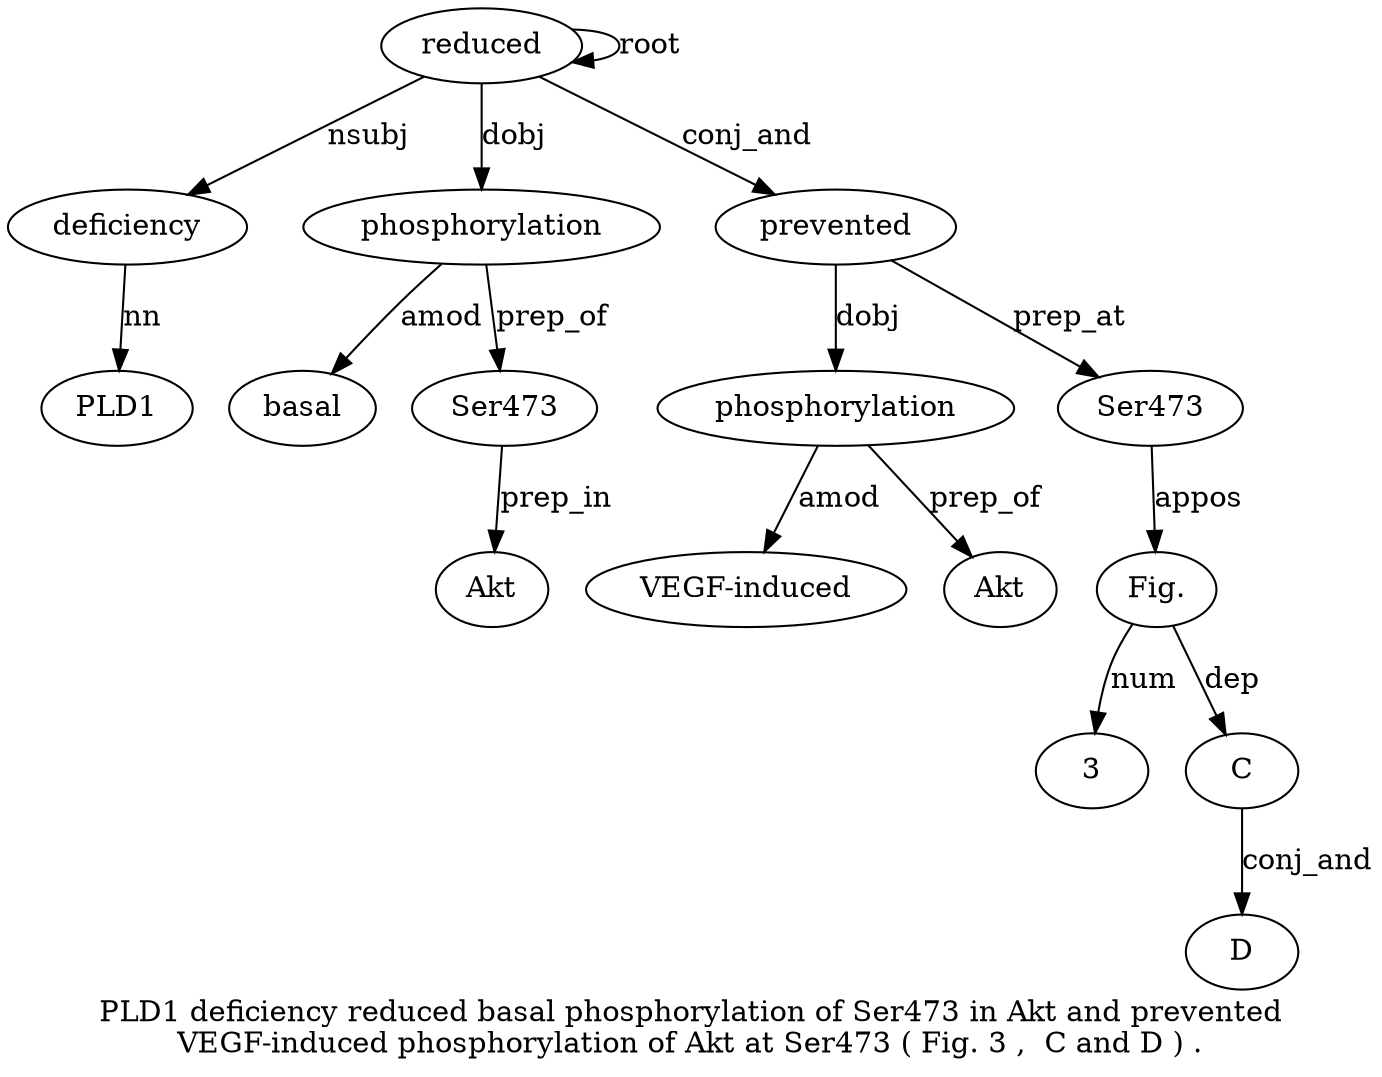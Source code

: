 digraph "PLD1 deficiency reduced basal phosphorylation of Ser473 in Akt and prevented VEGF-induced phosphorylation of Akt at Ser473 ( Fig. 3 ,  C and D ) ." {
label="PLD1 deficiency reduced basal phosphorylation of Ser473 in Akt and prevented
VEGF-induced phosphorylation of Akt at Ser473 ( Fig. 3 ,  C and D ) .";
deficiency2 [style=filled, fillcolor=white, label=deficiency];
PLD1 [style=filled, fillcolor=white, label=PLD1];
deficiency2 -> PLD1  [label=nn];
reduced3 [style=filled, fillcolor=white, label=reduced];
reduced3 -> deficiency2  [label=nsubj];
reduced3 -> reduced3  [label=root];
phosphorylation5 [style=filled, fillcolor=white, label=phosphorylation];
basal4 [style=filled, fillcolor=white, label=basal];
phosphorylation5 -> basal4  [label=amod];
reduced3 -> phosphorylation5  [label=dobj];
Ser473 [style=filled, fillcolor=white, label=Ser473];
phosphorylation5 -> Ser473  [label=prep_of];
Akt9 [style=filled, fillcolor=white, label=Akt];
Ser473 -> Akt9  [label=prep_in];
prevented11 [style=filled, fillcolor=white, label=prevented];
reduced3 -> prevented11  [label=conj_and];
phosphorylation13 [style=filled, fillcolor=white, label=phosphorylation];
"VEGF-induced12" [style=filled, fillcolor=white, label="VEGF-induced"];
phosphorylation13 -> "VEGF-induced12"  [label=amod];
prevented11 -> phosphorylation13  [label=dobj];
Akt15 [style=filled, fillcolor=white, label=Akt];
phosphorylation13 -> Akt15  [label=prep_of];
Ser4731 [style=filled, fillcolor=white, label=Ser473];
prevented11 -> Ser4731  [label=prep_at];
"Fig.19" [style=filled, fillcolor=white, label="Fig."];
Ser4731 -> "Fig.19"  [label=appos];
320 [style=filled, fillcolor=white, label=3];
"Fig.19" -> 320  [label=num];
C22 [style=filled, fillcolor=white, label=C];
"Fig.19" -> C22  [label=dep];
D24 [style=filled, fillcolor=white, label=D];
C22 -> D24  [label=conj_and];
}
